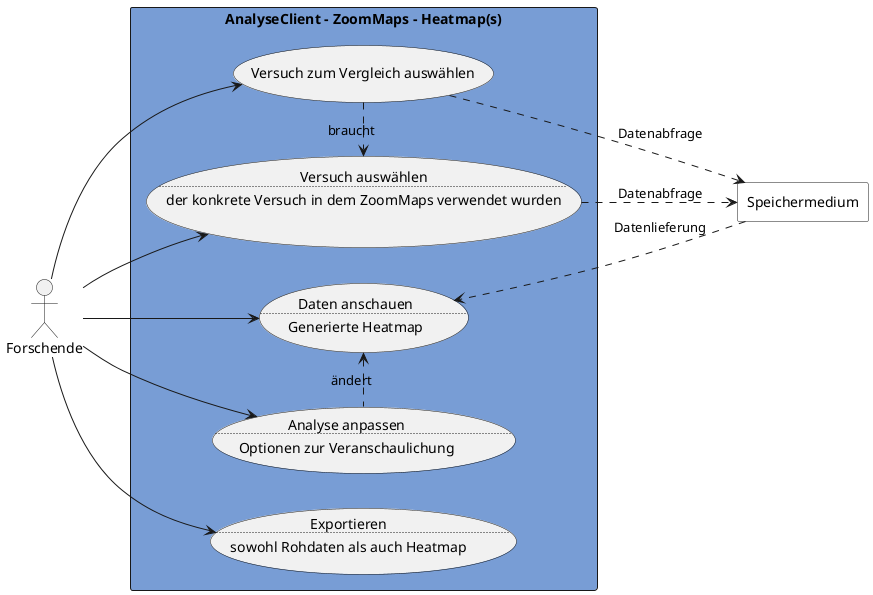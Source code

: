 @startuml analyse-zoommaps
left to right direction

actor Forschende as f

rectangle "AnalyseClient - ZoomMaps - Heatmap(s)" #789dd5 {
    ' usecase aw as "Analysemethode wählen
    ' ..
    ' hier: Heatmap"
    usecase va as "Versuch auswählen
    ..
    der konkrete Versuch in dem ZoomMaps verwendet wurden"
    usecase vv as "Versuch zum Vergleich auswählen"
    usecase da as "Daten anschauen
    ..
    Generierte Heatmap"
    usecase aa as "Analyse anpassen
    ..
    Optionen zur Veranschaulichung"
    usecase ex as "Exportieren
    ..
    sowohl Rohdaten als auch Heatmap"
}

rectangle Speichermedium as s #FFFFFF

' f --> aw
f --> da
f --> aa
f --> ex
f --> va
f --> vv

' intern
va ..> s : Datenabfrage
vv ..> s : Datenabfrage
s ..> da : Datenlieferung

va <.l. vv : braucht
da <.r. aa : ändert
' n .l. va

@enduml

